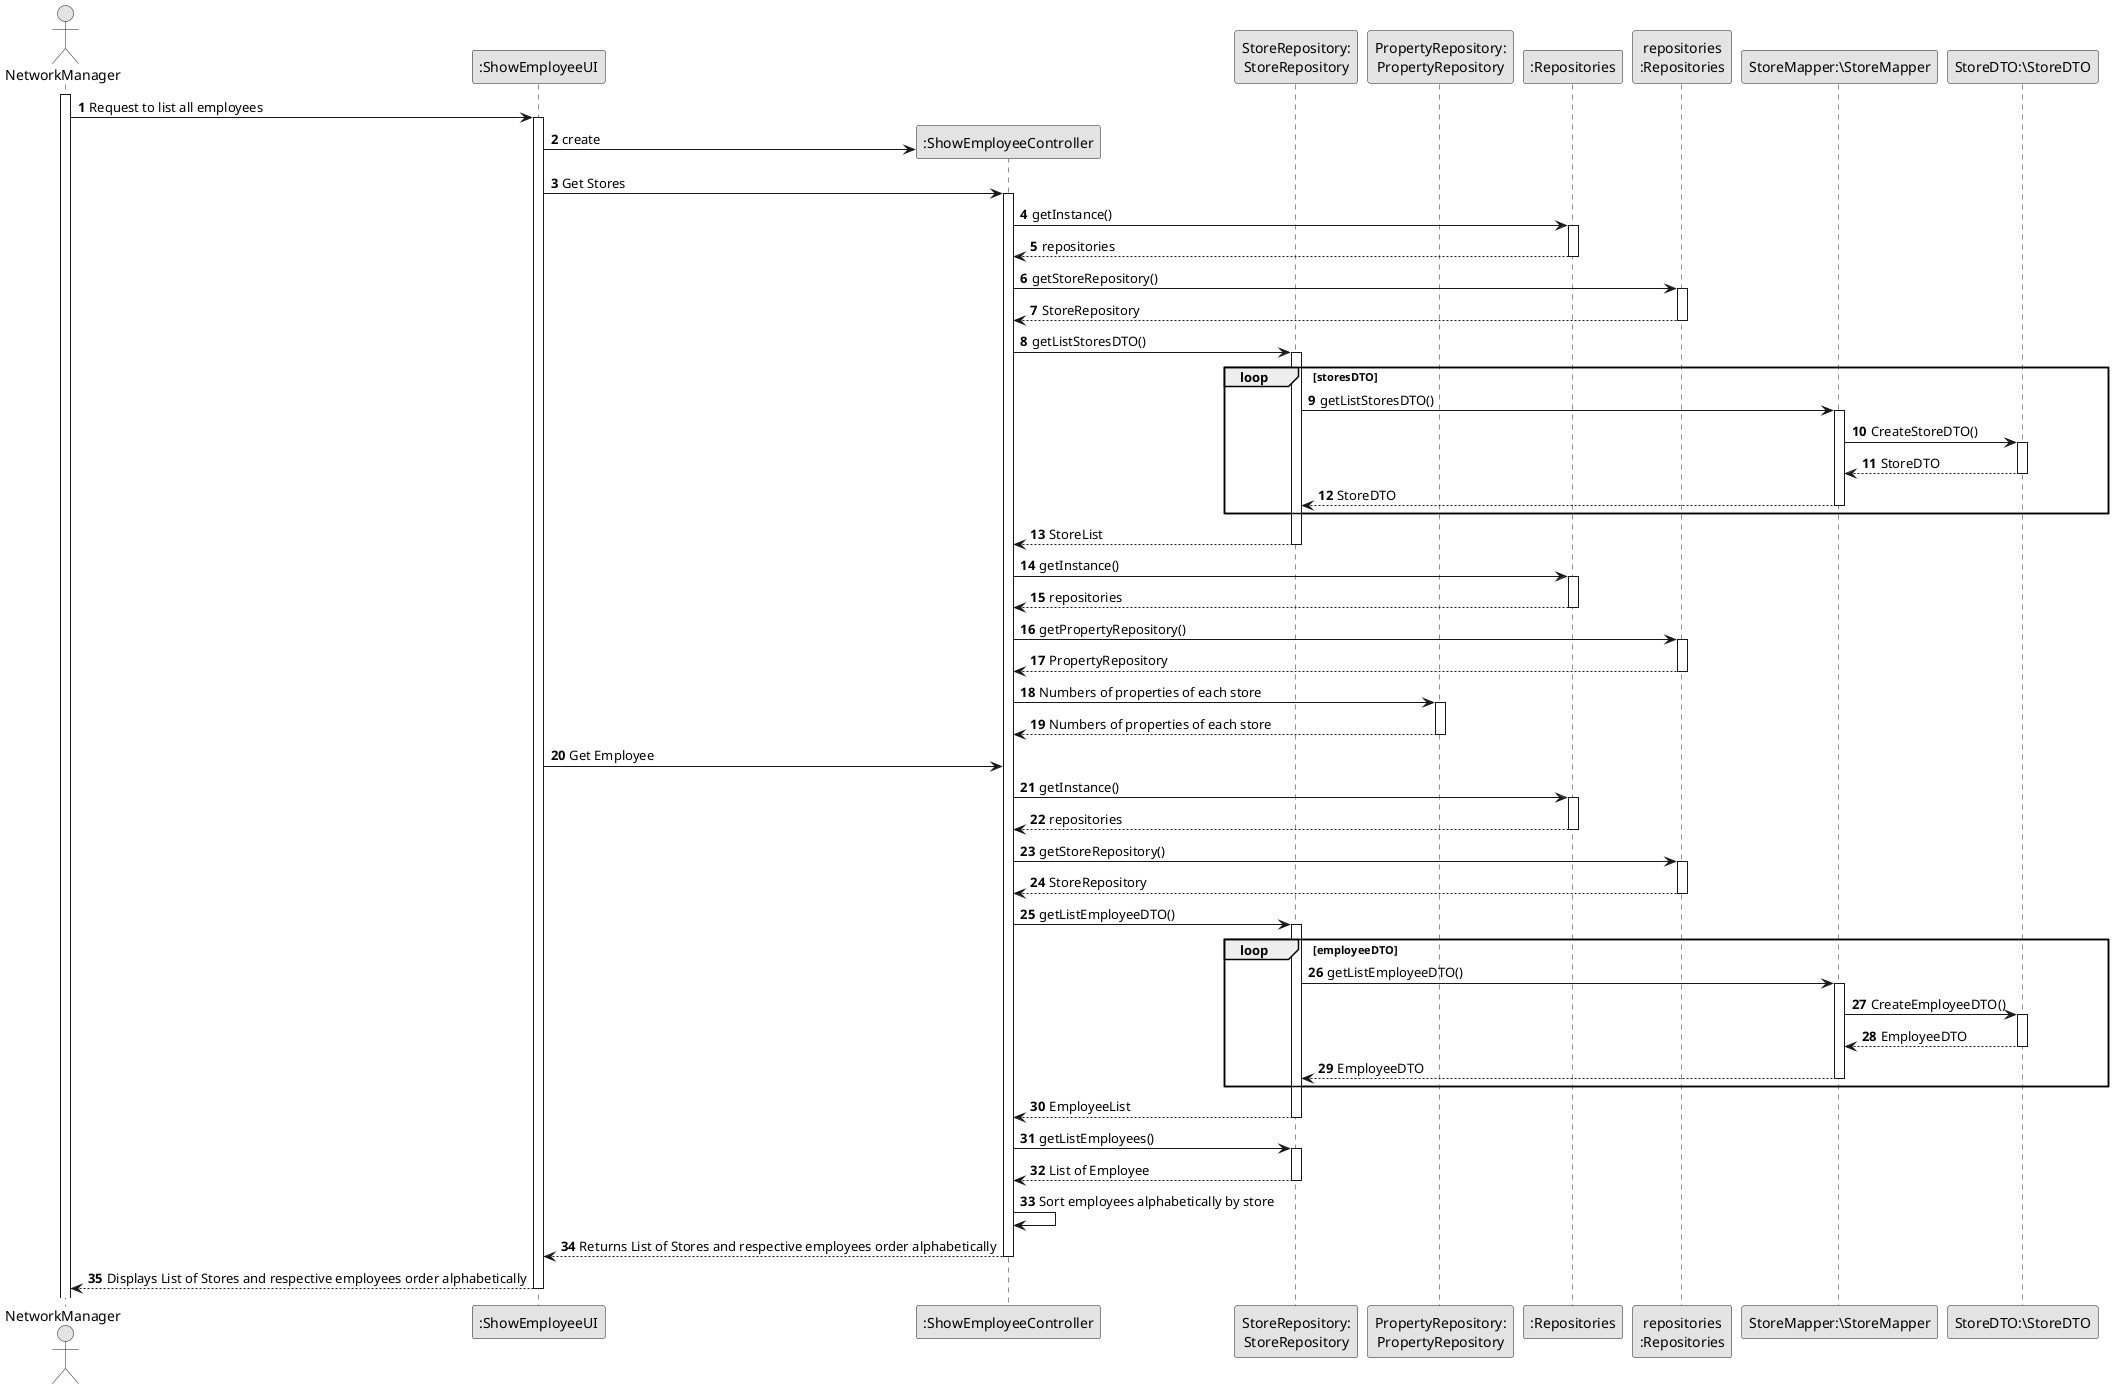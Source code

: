 @startuml
skinparam monochrome true
skinparam packageStyle rectangle
skinparam shadowing false

autonumber

'hide footbox
actor "NetworkManager" as nm
participant ":ShowEmployeeUI" as UI
participant ":ShowEmployeeController" as CTRL
participant "StoreRepository:\nStoreRepository" as StoreRepository
participant "PropertyRepository:\nPropertyRepository" as PropertyRepository
participant ":Repositories" as RepositorySingleton
participant "repositories\n:Repositories" as PLAT
participant "StoreMapper:\StoreMapper" as SMapper
participant "StoreDTO:\StoreDTO" as SDTO


activate nm

        nm -> UI :  Request to list all employees
        activate UI

        UI -> CTRL** : create

        UI -> CTRL : Get Stores
        activate CTRL

CTRL -> RepositorySingleton : getInstance()
            activate RepositorySingleton

                RepositorySingleton --> CTRL: repositories
            deactivate RepositorySingleton

            CTRL -> PLAT : getStoreRepository()
            activate PLAT

            PLAT --> CTRL: StoreRepository
            deactivate PLAT

CTRL -> StoreRepository : getListStoresDTO()
            loop storesDTO
            activate StoreRepository
              StoreRepository->SMapper:getListStoresDTO()
            activate SMapper

            SMapper->SDTO:CreateStoreDTO()

            activate SDTO
            SDTO-->SMapper:StoreDTO
            deactivate SDTO
            SMapper-->StoreRepository:StoreDTO
            deactivate SMapper
            end
                StoreRepository --> CTRL : StoreList
            deactivate StoreRepository

CTRL -> RepositorySingleton : getInstance()
            activate RepositorySingleton

                RepositorySingleton --> CTRL: repositories
            deactivate RepositorySingleton

            CTRL -> PLAT : getPropertyRepository()
            activate PLAT

            PLAT --> CTRL: PropertyRepository
            deactivate PLAT

         CTRL->PropertyRepository: Numbers of properties of each store
         activate PropertyRepository


         PropertyRepository-->CTRL:Numbers of properties of each store
         deactivate PropertyRepository

         UI->CTRL: Get Employee

CTRL -> RepositorySingleton : getInstance()
            activate RepositorySingleton

                RepositorySingleton --> CTRL: repositories
            deactivate RepositorySingleton

            CTRL -> PLAT : getStoreRepository()
            activate PLAT

            PLAT --> CTRL: StoreRepository
            deactivate PLAT

CTRL -> StoreRepository : getListEmployeeDTO()
            loop employeeDTO
            activate StoreRepository
             StoreRepository->SMapper:getListEmployeeDTO()
            activate SMapper

            SMapper->SDTO:CreateEmployeeDTO()

            activate SDTO
            SDTO-->SMapper:EmployeeDTO
            deactivate SDTO
            SMapper-->StoreRepository:EmployeeDTO
            deactivate SMapper
            end
                StoreRepository --> CTRL : EmployeeList
            deactivate StoreRepository

         CTRL->StoreRepository:getListEmployees()
         activate StoreRepository

         StoreRepository --> CTRL: List of Employee
         deactivate StoreRepository

         CTRL->CTRL:Sort employees alphabetically by store
         CTRL --> UI : Returns List of Stores and respective employees order alphabetically
         deactivate CTRL
         UI-->nm: Displays List of Stores and respective employees order alphabetically
        deactivate UI


@enduml